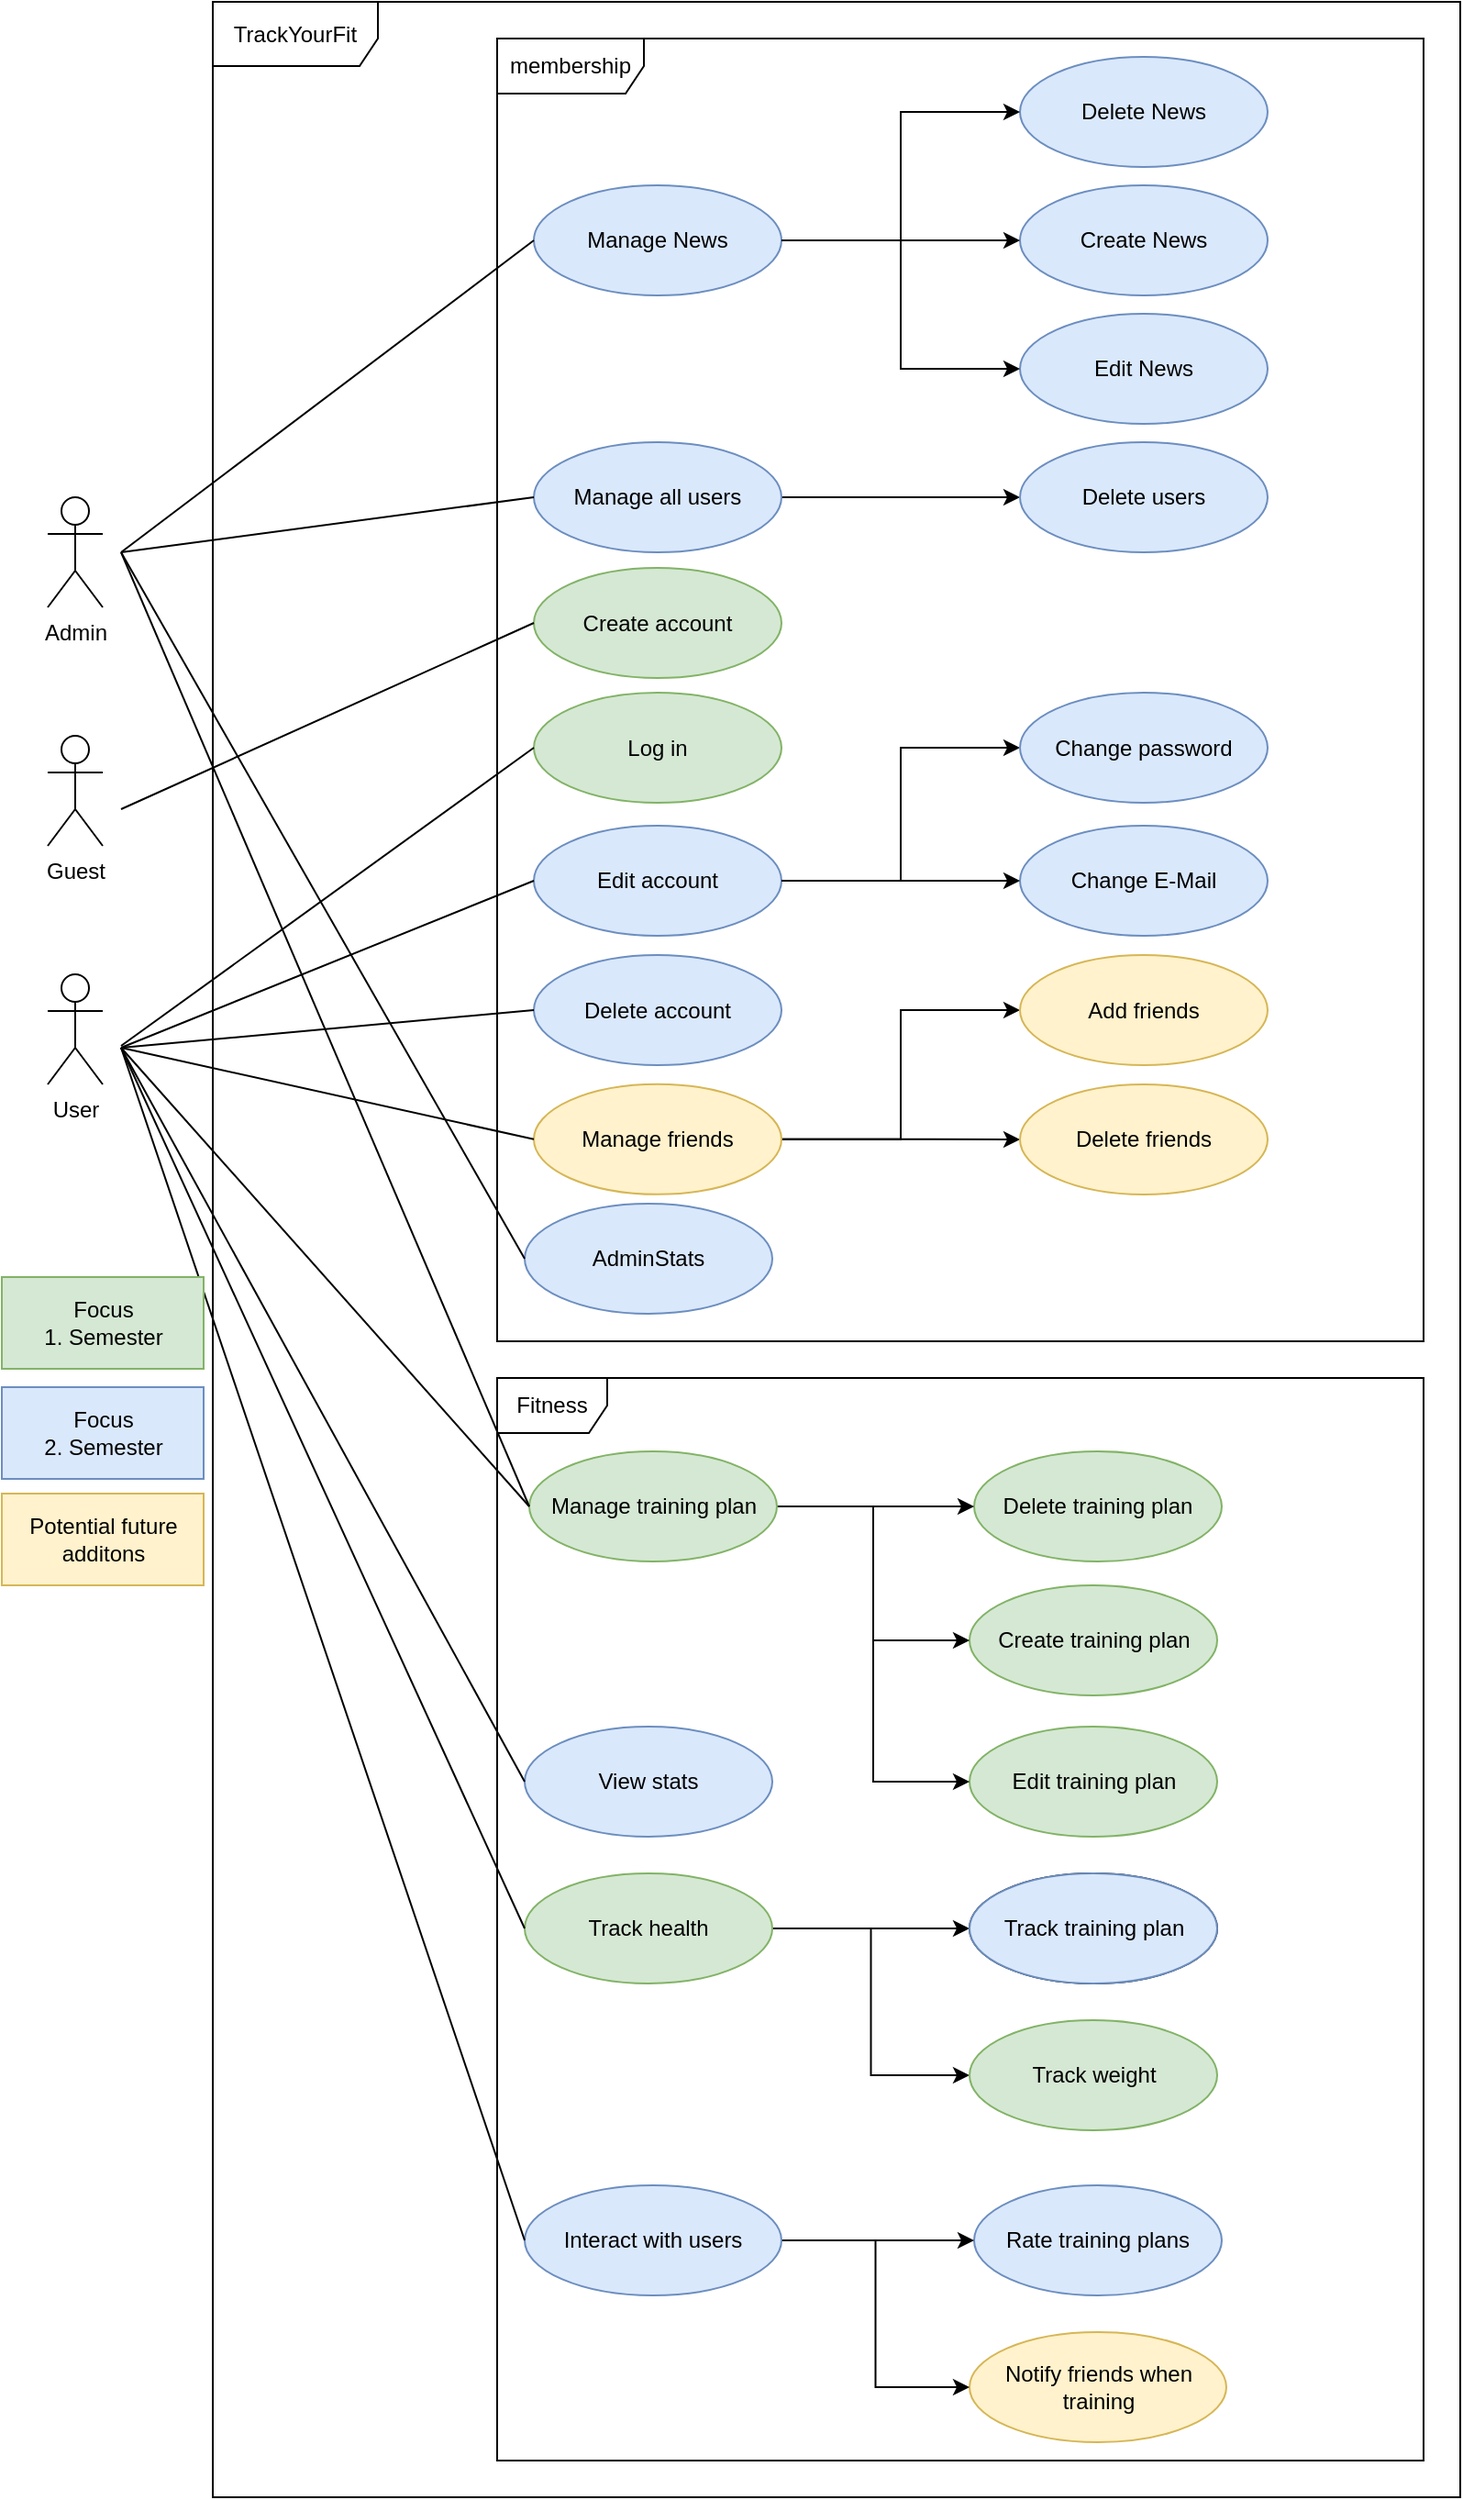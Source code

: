 <mxfile version="13.2.1" type="device"><diagram id="fFb238TyB3PJ5mMqvvUI" name="Page-1"><mxGraphModel dx="1422" dy="1904" grid="1" gridSize="10" guides="1" tooltips="1" connect="1" arrows="1" fold="1" page="1" pageScale="1" pageWidth="827" pageHeight="1169" math="0" shadow="0"><root><mxCell id="0"/><mxCell id="1" parent="0"/><mxCell id="ECVslOZb0kvUAlRfD1S1-1" value="Admin" style="shape=umlActor;verticalLabelPosition=bottom;labelBackgroundColor=#ffffff;verticalAlign=top;html=1;" parent="1" vertex="1"><mxGeometry x="30" y="160" width="30" height="60" as="geometry"/></mxCell><mxCell id="ECVslOZb0kvUAlRfD1S1-2" value="Guest" style="shape=umlActor;verticalLabelPosition=bottom;labelBackgroundColor=#ffffff;verticalAlign=top;html=1;" parent="1" vertex="1"><mxGeometry x="30" y="290" width="30" height="60" as="geometry"/></mxCell><mxCell id="ECVslOZb0kvUAlRfD1S1-3" value="User" style="shape=umlActor;verticalLabelPosition=bottom;labelBackgroundColor=#ffffff;verticalAlign=top;html=1;" parent="1" vertex="1"><mxGeometry x="30" y="420" width="30" height="60" as="geometry"/></mxCell><mxCell id="ECVslOZb0kvUAlRfD1S1-6" value="TrackYourFit" style="shape=umlFrame;whiteSpace=wrap;html=1;width=90;height=35;" parent="1" vertex="1"><mxGeometry x="120" y="-110" width="680" height="1360" as="geometry"/></mxCell><mxCell id="ECVslOZb0kvUAlRfD1S1-8" value="membership" style="shape=umlFrame;whiteSpace=wrap;html=1;width=80;height=30;" parent="1" vertex="1"><mxGeometry x="275" y="-90" width="505" height="710" as="geometry"/></mxCell><mxCell id="ECVslOZb0kvUAlRfD1S1-11" value="Create account" style="ellipse;whiteSpace=wrap;html=1;fillColor=#d5e8d4;strokeColor=#82b366;" parent="1" vertex="1"><mxGeometry x="295" y="198.5" width="135" height="60" as="geometry"/></mxCell><mxCell id="ECVslOZb0kvUAlRfD1S1-12" value="Log in" style="ellipse;whiteSpace=wrap;html=1;fillColor=#d5e8d4;strokeColor=#82b366;" parent="1" vertex="1"><mxGeometry x="295" y="266.5" width="135" height="60" as="geometry"/></mxCell><mxCell id="ECVslOZb0kvUAlRfD1S1-55" style="edgeStyle=orthogonalEdgeStyle;rounded=0;orthogonalLoop=1;jettySize=auto;html=1;exitX=1;exitY=0.5;exitDx=0;exitDy=0;entryX=0;entryY=0.5;entryDx=0;entryDy=0;" parent="1" source="ECVslOZb0kvUAlRfD1S1-13" target="ECVslOZb0kvUAlRfD1S1-45" edge="1"><mxGeometry relative="1" as="geometry"/></mxCell><mxCell id="ECVslOZb0kvUAlRfD1S1-13" value="Edit account" style="ellipse;whiteSpace=wrap;html=1;fillColor=#dae8fc;strokeColor=#6c8ebf;" parent="1" vertex="1"><mxGeometry x="295" y="339" width="135" height="60" as="geometry"/></mxCell><mxCell id="ECVslOZb0kvUAlRfD1S1-14" value="Delete account" style="ellipse;whiteSpace=wrap;html=1;fillColor=#dae8fc;strokeColor=#6c8ebf;" parent="1" vertex="1"><mxGeometry x="295" y="409.5" width="135" height="60" as="geometry"/></mxCell><mxCell id="ECVslOZb0kvUAlRfD1S1-15" value="Fitness" style="shape=umlFrame;whiteSpace=wrap;html=1;" parent="1" vertex="1"><mxGeometry x="275" y="640" width="505" height="590" as="geometry"/></mxCell><mxCell id="ECVslOZb0kvUAlRfD1S1-16" value="Create training plan" style="ellipse;whiteSpace=wrap;html=1;fillColor=#d5e8d4;strokeColor=#82b366;" parent="1" vertex="1"><mxGeometry x="532.5" y="753" width="135" height="60" as="geometry"/></mxCell><mxCell id="ECVslOZb0kvUAlRfD1S1-17" value="Edit training plan" style="ellipse;whiteSpace=wrap;html=1;fillColor=#d5e8d4;strokeColor=#82b366;" parent="1" vertex="1"><mxGeometry x="532.5" y="830" width="135" height="60" as="geometry"/></mxCell><mxCell id="ECVslOZb0kvUAlRfD1S1-18" value="Delete training plan" style="ellipse;whiteSpace=wrap;html=1;fillColor=#d5e8d4;strokeColor=#82b366;" parent="1" vertex="1"><mxGeometry x="535" y="680" width="135" height="60" as="geometry"/></mxCell><mxCell id="ECVslOZb0kvUAlRfD1S1-19" value="Track training plan" style="ellipse;whiteSpace=wrap;html=1;" parent="1" vertex="1"><mxGeometry x="532.5" y="910" width="135" height="60" as="geometry"/></mxCell><mxCell id="ECVslOZb0kvUAlRfD1S1-20" value="View stats" style="ellipse;whiteSpace=wrap;html=1;fillColor=#dae8fc;strokeColor=#6c8ebf;" parent="1" vertex="1"><mxGeometry x="290" y="830" width="135" height="60" as="geometry"/></mxCell><mxCell id="ECVslOZb0kvUAlRfD1S1-69" style="edgeStyle=orthogonalEdgeStyle;rounded=0;orthogonalLoop=1;jettySize=auto;html=1;entryX=0;entryY=0.5;entryDx=0;entryDy=0;" parent="1" source="ECVslOZb0kvUAlRfD1S1-21" target="ECVslOZb0kvUAlRfD1S1-19" edge="1"><mxGeometry relative="1" as="geometry"/></mxCell><mxCell id="ECVslOZb0kvUAlRfD1S1-73" style="edgeStyle=orthogonalEdgeStyle;rounded=0;orthogonalLoop=1;jettySize=auto;html=1;entryX=0;entryY=0.5;entryDx=0;entryDy=0;" parent="1" source="ECVslOZb0kvUAlRfD1S1-21" target="ECVslOZb0kvUAlRfD1S1-72" edge="1"><mxGeometry relative="1" as="geometry"/></mxCell><mxCell id="ECVslOZb0kvUAlRfD1S1-21" value="Track health" style="ellipse;whiteSpace=wrap;html=1;fillColor=#d5e8d4;strokeColor=#82b366;" parent="1" vertex="1"><mxGeometry x="290" y="910" width="135" height="60" as="geometry"/></mxCell><mxCell id="ECVslOZb0kvUAlRfD1S1-22" value="Notify friends when training" style="ellipse;whiteSpace=wrap;html=1;fillColor=#fff2cc;strokeColor=#d6b656;" parent="1" vertex="1"><mxGeometry x="532.5" y="1160" width="140" height="60" as="geometry"/></mxCell><mxCell id="ECVslOZb0kvUAlRfD1S1-56" style="edgeStyle=orthogonalEdgeStyle;rounded=0;orthogonalLoop=1;jettySize=auto;html=1;entryX=0;entryY=0.5;entryDx=0;entryDy=0;" parent="1" source="ECVslOZb0kvUAlRfD1S1-23" target="ECVslOZb0kvUAlRfD1S1-43" edge="1"><mxGeometry relative="1" as="geometry"/></mxCell><mxCell id="ECVslOZb0kvUAlRfD1S1-57" style="edgeStyle=orthogonalEdgeStyle;rounded=0;orthogonalLoop=1;jettySize=auto;html=1;entryX=0;entryY=0.5;entryDx=0;entryDy=0;" parent="1" source="ECVslOZb0kvUAlRfD1S1-23" target="ECVslOZb0kvUAlRfD1S1-47" edge="1"><mxGeometry relative="1" as="geometry"/></mxCell><mxCell id="ECVslOZb0kvUAlRfD1S1-23" value="Manage friends" style="ellipse;whiteSpace=wrap;html=1;fillColor=#fff2cc;strokeColor=#d6b656;" parent="1" vertex="1"><mxGeometry x="295" y="479.9" width="135" height="60" as="geometry"/></mxCell><mxCell id="ECVslOZb0kvUAlRfD1S1-58" style="edgeStyle=orthogonalEdgeStyle;rounded=0;orthogonalLoop=1;jettySize=auto;html=1;entryX=0;entryY=0.5;entryDx=0;entryDy=0;" parent="1" source="ECVslOZb0kvUAlRfD1S1-24" target="ECVslOZb0kvUAlRfD1S1-52" edge="1"><mxGeometry relative="1" as="geometry"/></mxCell><mxCell id="ECVslOZb0kvUAlRfD1S1-24" value="Manage all users" style="ellipse;whiteSpace=wrap;html=1;fillColor=#dae8fc;strokeColor=#6c8ebf;" parent="1" vertex="1"><mxGeometry x="295" y="130" width="135" height="60" as="geometry"/></mxCell><mxCell id="ECVslOZb0kvUAlRfD1S1-28" value="Rate training plans" style="ellipse;whiteSpace=wrap;html=1;fillColor=#dae8fc;strokeColor=#6c8ebf;" parent="1" vertex="1"><mxGeometry x="535" y="1080" width="135" height="60" as="geometry"/></mxCell><mxCell id="ECVslOZb0kvUAlRfD1S1-32" value="" style="endArrow=none;html=1;entryX=0;entryY=0.5;entryDx=0;entryDy=0;" parent="1" target="ECVslOZb0kvUAlRfD1S1-24" edge="1"><mxGeometry relative="1" as="geometry"><mxPoint x="70" y="190" as="sourcePoint"/><mxPoint x="300" y="190" as="targetPoint"/></mxGeometry></mxCell><mxCell id="ECVslOZb0kvUAlRfD1S1-35" value="" style="endArrow=none;html=1;entryX=0;entryY=0.5;entryDx=0;entryDy=0;" parent="1" target="ECVslOZb0kvUAlRfD1S1-11" edge="1"><mxGeometry relative="1" as="geometry"><mxPoint x="70" y="330" as="sourcePoint"/><mxPoint x="307.5" y="161.5" as="targetPoint"/></mxGeometry></mxCell><mxCell id="ECVslOZb0kvUAlRfD1S1-36" value="" style="endArrow=none;html=1;entryX=0;entryY=0.5;entryDx=0;entryDy=0;" parent="1" target="ECVslOZb0kvUAlRfD1S1-12" edge="1"><mxGeometry relative="1" as="geometry"><mxPoint x="70" y="459" as="sourcePoint"/><mxPoint x="295" y="420.5" as="targetPoint"/></mxGeometry></mxCell><mxCell id="ECVslOZb0kvUAlRfD1S1-37" value="" style="endArrow=none;html=1;entryX=0;entryY=0.5;entryDx=0;entryDy=0;" parent="1" target="ECVslOZb0kvUAlRfD1S1-13" edge="1"><mxGeometry relative="1" as="geometry"><mxPoint x="70" y="460" as="sourcePoint"/><mxPoint x="305" y="306.5" as="targetPoint"/></mxGeometry></mxCell><mxCell id="ECVslOZb0kvUAlRfD1S1-38" value="" style="endArrow=none;html=1;entryX=0;entryY=0.5;entryDx=0;entryDy=0;" parent="1" target="ECVslOZb0kvUAlRfD1S1-14" edge="1"><mxGeometry relative="1" as="geometry"><mxPoint x="70" y="460" as="sourcePoint"/><mxPoint x="305" y="379" as="targetPoint"/></mxGeometry></mxCell><mxCell id="ECVslOZb0kvUAlRfD1S1-39" value="" style="endArrow=none;html=1;entryX=0;entryY=0.5;entryDx=0;entryDy=0;" parent="1" target="ECVslOZb0kvUAlRfD1S1-23" edge="1"><mxGeometry relative="1" as="geometry"><mxPoint x="70" y="460" as="sourcePoint"/><mxPoint x="315" y="389" as="targetPoint"/></mxGeometry></mxCell><mxCell id="ECVslOZb0kvUAlRfD1S1-59" style="edgeStyle=orthogonalEdgeStyle;rounded=0;orthogonalLoop=1;jettySize=auto;html=1;entryX=0;entryY=0.5;entryDx=0;entryDy=0;" parent="1" source="ECVslOZb0kvUAlRfD1S1-40" target="ECVslOZb0kvUAlRfD1S1-18" edge="1"><mxGeometry relative="1" as="geometry"/></mxCell><mxCell id="ECVslOZb0kvUAlRfD1S1-60" style="edgeStyle=orthogonalEdgeStyle;rounded=0;orthogonalLoop=1;jettySize=auto;html=1;entryX=0;entryY=0.5;entryDx=0;entryDy=0;" parent="1" source="ECVslOZb0kvUAlRfD1S1-40" target="ECVslOZb0kvUAlRfD1S1-16" edge="1"><mxGeometry relative="1" as="geometry"/></mxCell><mxCell id="ECVslOZb0kvUAlRfD1S1-61" style="edgeStyle=orthogonalEdgeStyle;rounded=0;orthogonalLoop=1;jettySize=auto;html=1;entryX=0;entryY=0.5;entryDx=0;entryDy=0;" parent="1" source="ECVslOZb0kvUAlRfD1S1-40" target="ECVslOZb0kvUAlRfD1S1-17" edge="1"><mxGeometry relative="1" as="geometry"/></mxCell><mxCell id="ECVslOZb0kvUAlRfD1S1-40" value="Manage training plan" style="ellipse;whiteSpace=wrap;html=1;fillColor=#d5e8d4;strokeColor=#82b366;" parent="1" vertex="1"><mxGeometry x="292.5" y="680" width="135" height="60" as="geometry"/></mxCell><mxCell id="ECVslOZb0kvUAlRfD1S1-63" style="edgeStyle=orthogonalEdgeStyle;rounded=0;orthogonalLoop=1;jettySize=auto;html=1;entryX=0;entryY=0.5;entryDx=0;entryDy=0;" parent="1" source="ECVslOZb0kvUAlRfD1S1-42" target="ECVslOZb0kvUAlRfD1S1-28" edge="1"><mxGeometry relative="1" as="geometry"/></mxCell><mxCell id="ECVslOZb0kvUAlRfD1S1-64" style="edgeStyle=orthogonalEdgeStyle;rounded=0;orthogonalLoop=1;jettySize=auto;html=1;entryX=0;entryY=0.5;entryDx=0;entryDy=0;" parent="1" source="ECVslOZb0kvUAlRfD1S1-42" target="ECVslOZb0kvUAlRfD1S1-22" edge="1"><mxGeometry relative="1" as="geometry"/></mxCell><mxCell id="ECVslOZb0kvUAlRfD1S1-42" value="Interact with users" style="ellipse;whiteSpace=wrap;html=1;fillColor=#dae8fc;strokeColor=#6c8ebf;" parent="1" vertex="1"><mxGeometry x="290" y="1080" width="140" height="60" as="geometry"/></mxCell><mxCell id="ECVslOZb0kvUAlRfD1S1-43" value="Add friends" style="ellipse;whiteSpace=wrap;html=1;fillColor=#fff2cc;strokeColor=#d6b656;" parent="1" vertex="1"><mxGeometry x="560" y="409.5" width="135" height="60" as="geometry"/></mxCell><mxCell id="ECVslOZb0kvUAlRfD1S1-44" value="Change E-Mail" style="ellipse;whiteSpace=wrap;html=1;fillColor=#dae8fc;strokeColor=#6c8ebf;" parent="1" vertex="1"><mxGeometry x="560" y="339" width="135" height="60" as="geometry"/></mxCell><mxCell id="ECVslOZb0kvUAlRfD1S1-45" value="Change password" style="ellipse;whiteSpace=wrap;html=1;fillColor=#dae8fc;strokeColor=#6c8ebf;" parent="1" vertex="1"><mxGeometry x="560" y="266.5" width="135" height="60" as="geometry"/></mxCell><mxCell id="ECVslOZb0kvUAlRfD1S1-47" value="Delete friends" style="ellipse;whiteSpace=wrap;html=1;fillColor=#fff2cc;strokeColor=#d6b656;" parent="1" vertex="1"><mxGeometry x="560" y="480" width="135" height="60" as="geometry"/></mxCell><mxCell id="ECVslOZb0kvUAlRfD1S1-52" value="Delete users" style="ellipse;whiteSpace=wrap;html=1;fillColor=#dae8fc;strokeColor=#6c8ebf;" parent="1" vertex="1"><mxGeometry x="560" y="130" width="135" height="60" as="geometry"/></mxCell><mxCell id="ECVslOZb0kvUAlRfD1S1-54" value="" style="endArrow=classic;html=1;exitX=1;exitY=0.5;exitDx=0;exitDy=0;entryX=0;entryY=0.5;entryDx=0;entryDy=0;" parent="1" source="ECVslOZb0kvUAlRfD1S1-13" target="ECVslOZb0kvUAlRfD1S1-44" edge="1"><mxGeometry width="50" height="50" relative="1" as="geometry"><mxPoint x="480" y="400" as="sourcePoint"/><mxPoint x="530" y="350" as="targetPoint"/></mxGeometry></mxCell><mxCell id="ECVslOZb0kvUAlRfD1S1-65" value="" style="endArrow=none;html=1;entryX=0;entryY=0.5;entryDx=0;entryDy=0;" parent="1" target="ECVslOZb0kvUAlRfD1S1-40" edge="1"><mxGeometry relative="1" as="geometry"><mxPoint x="70" y="460" as="sourcePoint"/><mxPoint x="305" y="379" as="targetPoint"/></mxGeometry></mxCell><mxCell id="ECVslOZb0kvUAlRfD1S1-66" value="" style="endArrow=none;html=1;entryX=0;entryY=0.5;entryDx=0;entryDy=0;" parent="1" target="ECVslOZb0kvUAlRfD1S1-20" edge="1"><mxGeometry relative="1" as="geometry"><mxPoint x="70" y="460" as="sourcePoint"/><mxPoint x="315" y="389" as="targetPoint"/></mxGeometry></mxCell><mxCell id="ECVslOZb0kvUAlRfD1S1-67" value="" style="endArrow=none;html=1;entryX=0;entryY=0.5;entryDx=0;entryDy=0;" parent="1" target="ECVslOZb0kvUAlRfD1S1-21" edge="1"><mxGeometry relative="1" as="geometry"><mxPoint x="70" y="460" as="sourcePoint"/><mxPoint x="325" y="399" as="targetPoint"/></mxGeometry></mxCell><mxCell id="ECVslOZb0kvUAlRfD1S1-68" value="" style="endArrow=none;html=1;entryX=0;entryY=0.5;entryDx=0;entryDy=0;" parent="1" target="ECVslOZb0kvUAlRfD1S1-42" edge="1"><mxGeometry relative="1" as="geometry"><mxPoint x="70" y="460" as="sourcePoint"/><mxPoint x="302.5" y="862.5" as="targetPoint"/></mxGeometry></mxCell><mxCell id="ECVslOZb0kvUAlRfD1S1-72" value="Track weight" style="ellipse;whiteSpace=wrap;html=1;fillColor=#d5e8d4;strokeColor=#82b366;" parent="1" vertex="1"><mxGeometry x="532.5" y="990" width="135" height="60" as="geometry"/></mxCell><mxCell id="ECVslOZb0kvUAlRfD1S1-74" value="" style="endArrow=none;html=1;entryX=0;entryY=0.5;entryDx=0;entryDy=0;" parent="1" target="ECVslOZb0kvUAlRfD1S1-40" edge="1"><mxGeometry relative="1" as="geometry"><mxPoint x="70" y="190" as="sourcePoint"/><mxPoint x="305" y="170" as="targetPoint"/></mxGeometry></mxCell><mxCell id="ECVslOZb0kvUAlRfD1S1-77" value="Focus&lt;br&gt;1. Semester" style="html=1;fillColor=#d5e8d4;strokeColor=#82b366;" parent="1" vertex="1"><mxGeometry x="5" y="585" width="110" height="50" as="geometry"/></mxCell><mxCell id="TCtCacCLyBXmjOLngmCE-1" value="Manage News" style="ellipse;whiteSpace=wrap;html=1;fillColor=#dae8fc;strokeColor=#6c8ebf;" parent="1" vertex="1"><mxGeometry x="295" y="-10" width="135" height="60" as="geometry"/></mxCell><mxCell id="TCtCacCLyBXmjOLngmCE-2" value="Create News" style="ellipse;whiteSpace=wrap;html=1;fillColor=#dae8fc;strokeColor=#6c8ebf;" parent="1" vertex="1"><mxGeometry x="560" y="-10" width="135" height="60" as="geometry"/></mxCell><mxCell id="TCtCacCLyBXmjOLngmCE-3" value="Edit News" style="ellipse;whiteSpace=wrap;html=1;fillColor=#dae8fc;strokeColor=#6c8ebf;" parent="1" vertex="1"><mxGeometry x="560" y="60" width="135" height="60" as="geometry"/></mxCell><mxCell id="TCtCacCLyBXmjOLngmCE-4" value="Delete News" style="ellipse;whiteSpace=wrap;html=1;fillColor=#dae8fc;strokeColor=#6c8ebf;" parent="1" vertex="1"><mxGeometry x="560" y="-80" width="135" height="60" as="geometry"/></mxCell><mxCell id="TCtCacCLyBXmjOLngmCE-5" value="" style="endArrow=none;html=1;entryX=0;entryY=0.5;entryDx=0;entryDy=0;" parent="1" target="TCtCacCLyBXmjOLngmCE-1" edge="1"><mxGeometry width="50" height="50" relative="1" as="geometry"><mxPoint x="70" y="190" as="sourcePoint"/><mxPoint x="200" y="60" as="targetPoint"/></mxGeometry></mxCell><mxCell id="TCtCacCLyBXmjOLngmCE-9" style="edgeStyle=orthogonalEdgeStyle;rounded=0;orthogonalLoop=1;jettySize=auto;html=1;entryX=0;entryY=0.5;entryDx=0;entryDy=0;exitX=1;exitY=0.5;exitDx=0;exitDy=0;" parent="1" source="TCtCacCLyBXmjOLngmCE-1" target="TCtCacCLyBXmjOLngmCE-4" edge="1"><mxGeometry relative="1" as="geometry"><mxPoint x="450" y="42" as="sourcePoint"/><mxPoint x="579.5" y="-30" as="targetPoint"/></mxGeometry></mxCell><mxCell id="TCtCacCLyBXmjOLngmCE-10" style="edgeStyle=orthogonalEdgeStyle;rounded=0;orthogonalLoop=1;jettySize=auto;html=1;exitX=1;exitY=0.5;exitDx=0;exitDy=0;" parent="1" source="TCtCacCLyBXmjOLngmCE-1" edge="1"><mxGeometry relative="1" as="geometry"><mxPoint x="440" y="30" as="sourcePoint"/><mxPoint x="560" y="20" as="targetPoint"/></mxGeometry></mxCell><mxCell id="TCtCacCLyBXmjOLngmCE-11" style="edgeStyle=orthogonalEdgeStyle;rounded=0;orthogonalLoop=1;jettySize=auto;html=1;entryX=0;entryY=0.5;entryDx=0;entryDy=0;exitX=1;exitY=0.5;exitDx=0;exitDy=0;" parent="1" source="TCtCacCLyBXmjOLngmCE-1" target="TCtCacCLyBXmjOLngmCE-3" edge="1"><mxGeometry relative="1" as="geometry"><mxPoint x="450" y="40" as="sourcePoint"/><mxPoint x="580" y="-30" as="targetPoint"/></mxGeometry></mxCell><mxCell id="5zZJO1shZDAMT5Krrs1Z-1" value="Focus&lt;br&gt;2. Semester" style="html=1;fillColor=#dae8fc;strokeColor=#6c8ebf;" parent="1" vertex="1"><mxGeometry x="5" y="645" width="110" height="50" as="geometry"/></mxCell><mxCell id="5zZJO1shZDAMT5Krrs1Z-2" value="Potential future&lt;br&gt;additons" style="html=1;fillColor=#fff2cc;strokeColor=#d6b656;" parent="1" vertex="1"><mxGeometry x="5" y="703" width="110" height="50" as="geometry"/></mxCell><mxCell id="5zZJO1shZDAMT5Krrs1Z-3" value="Track training plan" style="ellipse;whiteSpace=wrap;html=1;fillColor=#dae8fc;strokeColor=#6c8ebf;" parent="1" vertex="1"><mxGeometry x="532.5" y="910" width="135" height="60" as="geometry"/></mxCell><mxCell id="a9NcAyrS_fU3a26fTDu3-11" value="AdminStats" style="ellipse;whiteSpace=wrap;html=1;fillColor=#dae8fc;strokeColor=#6c8ebf;" vertex="1" parent="1"><mxGeometry x="290" y="545" width="135" height="60" as="geometry"/></mxCell><mxCell id="a9NcAyrS_fU3a26fTDu3-15" value="" style="endArrow=none;html=1;exitX=0;exitY=0.5;exitDx=0;exitDy=0;" edge="1" parent="1" source="a9NcAyrS_fU3a26fTDu3-11"><mxGeometry width="50" height="50" relative="1" as="geometry"><mxPoint x="390" y="320" as="sourcePoint"/><mxPoint x="70" y="190" as="targetPoint"/></mxGeometry></mxCell></root></mxGraphModel></diagram></mxfile>